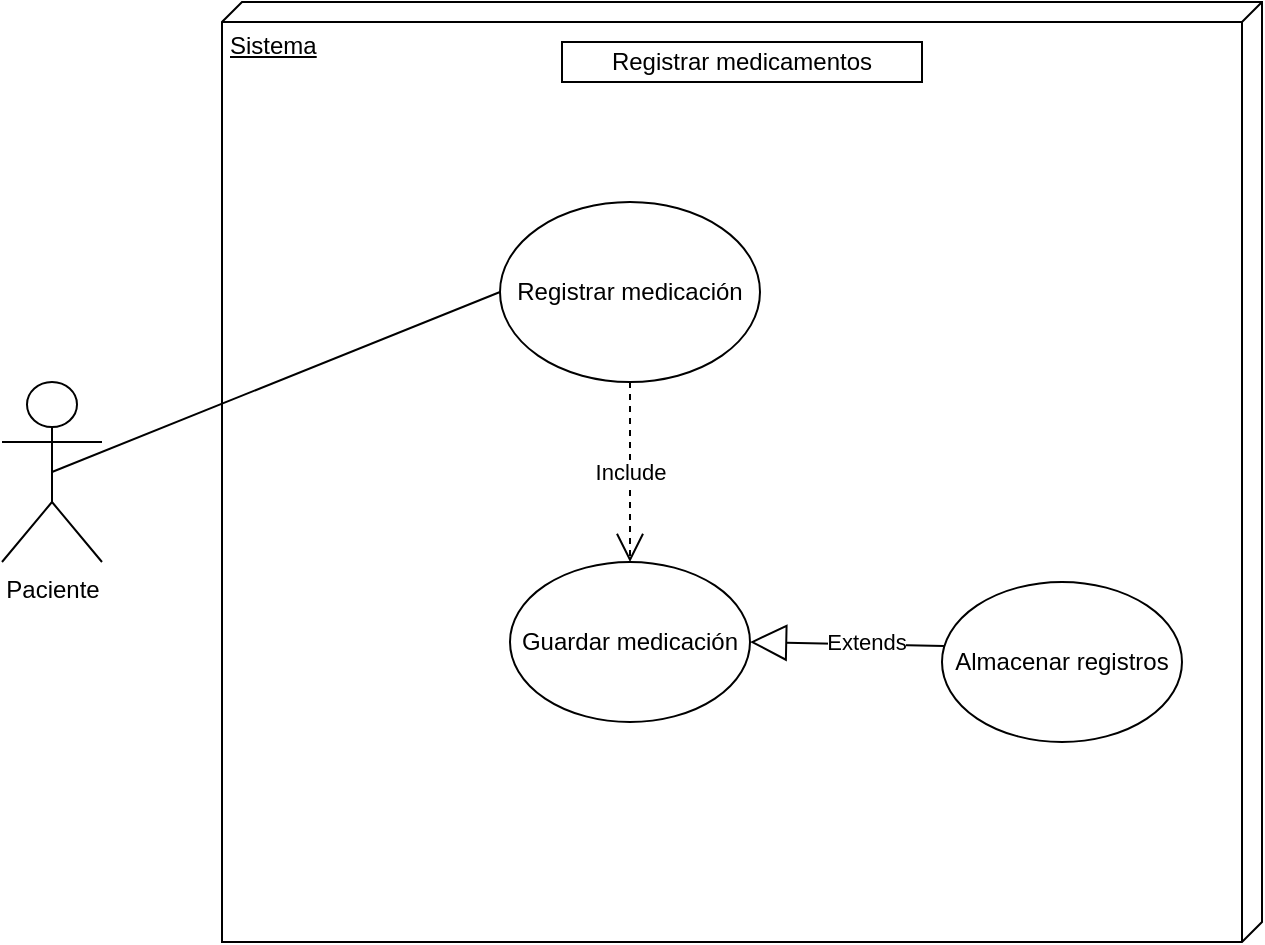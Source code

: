 <mxfile version="21.7.4" type="google">
  <diagram name="Página-1" id="iQ3ZUq9S0s3VkcR6XtJS">
    <mxGraphModel grid="1" page="1" gridSize="10" guides="1" tooltips="1" connect="1" arrows="1" fold="1" pageScale="1" pageWidth="827" pageHeight="1169" math="0" shadow="0">
      <root>
        <mxCell id="0" />
        <mxCell id="1" parent="0" />
        <mxCell id="xGsKfPJb2ivM6ZpYNaE7-1" value="Sistema" style="verticalAlign=top;align=left;spacingTop=8;spacingLeft=2;spacingRight=12;shape=cube;size=10;direction=south;fontStyle=4;html=1;whiteSpace=wrap;" vertex="1" parent="1">
          <mxGeometry x="210" y="20" width="520" height="470" as="geometry" />
        </mxCell>
        <mxCell id="xGsKfPJb2ivM6ZpYNaE7-2" value="Paciente" style="shape=umlActor;verticalLabelPosition=bottom;verticalAlign=top;html=1;" vertex="1" parent="1">
          <mxGeometry x="100" y="210" width="50" height="90" as="geometry" />
        </mxCell>
        <mxCell id="xGsKfPJb2ivM6ZpYNaE7-3" value="Registrar medicación" style="ellipse;whiteSpace=wrap;html=1;" vertex="1" parent="1">
          <mxGeometry x="349" y="120" width="130" height="90" as="geometry" />
        </mxCell>
        <mxCell id="xGsKfPJb2ivM6ZpYNaE7-4" value="Registrar medicamentos" style="rounded=0;whiteSpace=wrap;html=1;" vertex="1" parent="1">
          <mxGeometry x="380" y="40" width="180" height="20" as="geometry" />
        </mxCell>
        <mxCell id="xGsKfPJb2ivM6ZpYNaE7-18" value="Guardar medicación" style="ellipse;whiteSpace=wrap;html=1;" vertex="1" parent="1">
          <mxGeometry x="354" y="300" width="120" height="80" as="geometry" />
        </mxCell>
        <mxCell id="xGsKfPJb2ivM6ZpYNaE7-20" value="Almacenar registros" style="ellipse;whiteSpace=wrap;html=1;" vertex="1" parent="1">
          <mxGeometry x="570" y="310" width="120" height="80" as="geometry" />
        </mxCell>
        <mxCell id="eXhtFjhwmxeQVnrSMDdb-1" value="Include" style="endArrow=open;endSize=12;dashed=1;html=1;rounded=0;exitX=0.5;exitY=1;exitDx=0;exitDy=0;" edge="1" parent="1" source="xGsKfPJb2ivM6ZpYNaE7-3" target="xGsKfPJb2ivM6ZpYNaE7-18">
          <mxGeometry width="160" relative="1" as="geometry">
            <mxPoint x="430" y="240" as="sourcePoint" />
            <mxPoint x="503" y="366" as="targetPoint" />
          </mxGeometry>
        </mxCell>
        <mxCell id="eXhtFjhwmxeQVnrSMDdb-2" value="Extends" style="endArrow=block;endSize=16;endFill=0;html=1;rounded=0;entryX=1;entryY=0.5;entryDx=0;entryDy=0;exitX=0.008;exitY=0.4;exitDx=0;exitDy=0;exitPerimeter=0;" edge="1" parent="1" source="xGsKfPJb2ivM6ZpYNaE7-20" target="xGsKfPJb2ivM6ZpYNaE7-18">
          <mxGeometry x="-0.196" y="-1" width="160" relative="1" as="geometry">
            <mxPoint x="526" y="370" as="sourcePoint" />
            <mxPoint x="420" y="370" as="targetPoint" />
            <mxPoint as="offset" />
          </mxGeometry>
        </mxCell>
        <mxCell id="eXhtFjhwmxeQVnrSMDdb-3" value="" style="endArrow=none;html=1;rounded=0;entryX=0;entryY=0.5;entryDx=0;entryDy=0;exitX=0.5;exitY=0.5;exitDx=0;exitDy=0;exitPerimeter=0;" edge="1" parent="1" source="xGsKfPJb2ivM6ZpYNaE7-2" target="xGsKfPJb2ivM6ZpYNaE7-3">
          <mxGeometry width="50" height="50" relative="1" as="geometry">
            <mxPoint x="260" y="220" as="sourcePoint" />
            <mxPoint x="310" y="170" as="targetPoint" />
          </mxGeometry>
        </mxCell>
      </root>
    </mxGraphModel>
  </diagram>
</mxfile>
